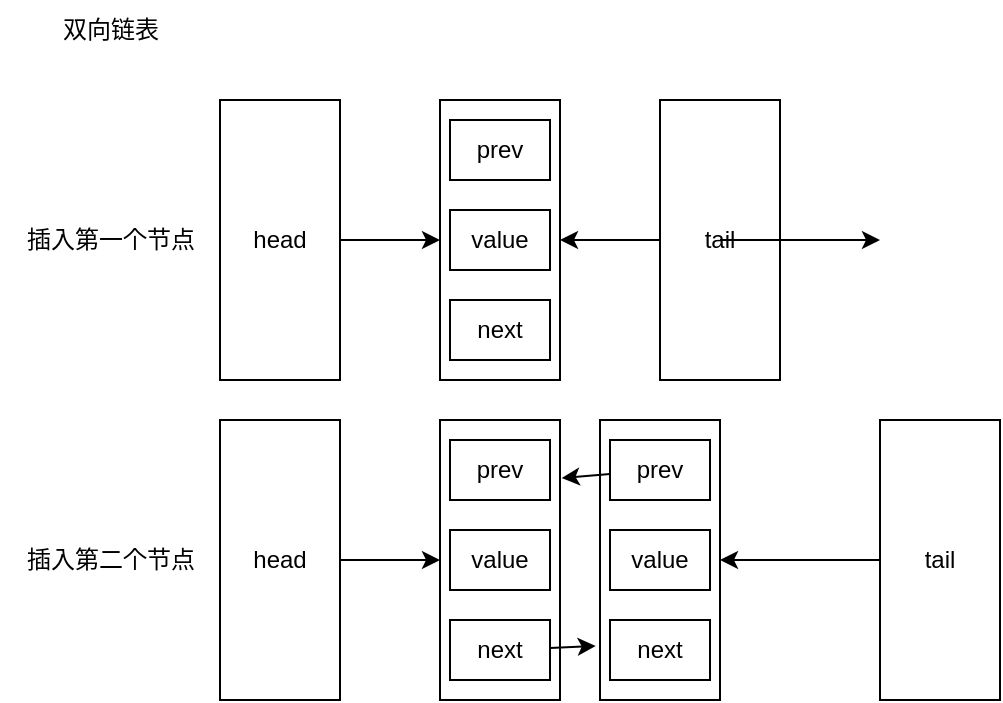 <mxfile>
    <diagram id="GYFiNENpm0uDr7SBlG3o" name="第 1 页">
        <mxGraphModel dx="707" dy="327" grid="1" gridSize="10" guides="1" tooltips="1" connect="1" arrows="1" fold="1" page="1" pageScale="1" pageWidth="827" pageHeight="1169" math="0" shadow="0">
            <root>
                <mxCell id="0"/>
                <mxCell id="1" parent="0"/>
                <mxCell id="9" style="edgeStyle=none;html=1;entryX=0;entryY=0.5;entryDx=0;entryDy=0;" parent="1" source="2" target="3" edge="1">
                    <mxGeometry relative="1" as="geometry"/>
                </mxCell>
                <mxCell id="2" value="head" style="rounded=0;whiteSpace=wrap;html=1;" parent="1" vertex="1">
                    <mxGeometry x="110" y="100" width="60" height="140" as="geometry"/>
                </mxCell>
                <mxCell id="3" value="" style="rounded=0;whiteSpace=wrap;html=1;" parent="1" vertex="1">
                    <mxGeometry x="220" y="100" width="60" height="140" as="geometry"/>
                </mxCell>
                <mxCell id="4" value="prev" style="rounded=0;whiteSpace=wrap;html=1;" parent="1" vertex="1">
                    <mxGeometry x="225" y="110" width="50" height="30" as="geometry"/>
                </mxCell>
                <mxCell id="6" value="value" style="rounded=0;whiteSpace=wrap;html=1;" parent="1" vertex="1">
                    <mxGeometry x="225" y="155" width="50" height="30" as="geometry"/>
                </mxCell>
                <mxCell id="7" value="next" style="rounded=0;whiteSpace=wrap;html=1;" parent="1" vertex="1">
                    <mxGeometry x="225" y="200" width="50" height="30" as="geometry"/>
                </mxCell>
                <mxCell id="10" style="edgeStyle=none;html=1;entryX=1;entryY=0.5;entryDx=0;entryDy=0;" parent="1" source="8" target="3" edge="1">
                    <mxGeometry relative="1" as="geometry"/>
                </mxCell>
                <mxCell id="8" value="tail" style="rounded=0;whiteSpace=wrap;html=1;" parent="1" vertex="1">
                    <mxGeometry x="330" y="100" width="60" height="140" as="geometry"/>
                </mxCell>
                <mxCell id="11" style="edgeStyle=none;html=1;entryX=0;entryY=0.5;entryDx=0;entryDy=0;" parent="1" source="12" target="13" edge="1">
                    <mxGeometry relative="1" as="geometry"/>
                </mxCell>
                <mxCell id="12" value="head" style="rounded=0;whiteSpace=wrap;html=1;" parent="1" vertex="1">
                    <mxGeometry x="110" y="260" width="60" height="140" as="geometry"/>
                </mxCell>
                <mxCell id="13" value="" style="rounded=0;whiteSpace=wrap;html=1;" parent="1" vertex="1">
                    <mxGeometry x="220" y="260" width="60" height="140" as="geometry"/>
                </mxCell>
                <mxCell id="14" value="prev" style="rounded=0;whiteSpace=wrap;html=1;" parent="1" vertex="1">
                    <mxGeometry x="225" y="270" width="50" height="30" as="geometry"/>
                </mxCell>
                <mxCell id="15" value="value" style="rounded=0;whiteSpace=wrap;html=1;" parent="1" vertex="1">
                    <mxGeometry x="225" y="315" width="50" height="30" as="geometry"/>
                </mxCell>
                <mxCell id="24" style="edgeStyle=none;html=1;entryX=-0.036;entryY=0.807;entryDx=0;entryDy=0;entryPerimeter=0;" parent="1" source="16" target="19" edge="1">
                    <mxGeometry relative="1" as="geometry"/>
                </mxCell>
                <mxCell id="16" value="next" style="rounded=0;whiteSpace=wrap;html=1;" parent="1" vertex="1">
                    <mxGeometry x="225" y="360" width="50" height="30" as="geometry"/>
                </mxCell>
                <mxCell id="25" style="edgeStyle=none;html=1;entryX=1;entryY=0.5;entryDx=0;entryDy=0;" parent="1" source="18" target="19" edge="1">
                    <mxGeometry relative="1" as="geometry"/>
                </mxCell>
                <mxCell id="18" value="tail" style="rounded=0;whiteSpace=wrap;html=1;" parent="1" vertex="1">
                    <mxGeometry x="440" y="260" width="60" height="140" as="geometry"/>
                </mxCell>
                <mxCell id="19" value="" style="rounded=0;whiteSpace=wrap;html=1;" parent="1" vertex="1">
                    <mxGeometry x="300" y="260" width="60" height="140" as="geometry"/>
                </mxCell>
                <mxCell id="23" style="edgeStyle=none;html=1;entryX=1.014;entryY=0.207;entryDx=0;entryDy=0;entryPerimeter=0;" parent="1" source="20" target="13" edge="1">
                    <mxGeometry relative="1" as="geometry"/>
                </mxCell>
                <mxCell id="20" value="prev" style="rounded=0;whiteSpace=wrap;html=1;" parent="1" vertex="1">
                    <mxGeometry x="305" y="270" width="50" height="30" as="geometry"/>
                </mxCell>
                <mxCell id="21" value="value" style="rounded=0;whiteSpace=wrap;html=1;" parent="1" vertex="1">
                    <mxGeometry x="305" y="315" width="50" height="30" as="geometry"/>
                </mxCell>
                <mxCell id="22" value="next" style="rounded=0;whiteSpace=wrap;html=1;" parent="1" vertex="1">
                    <mxGeometry x="305" y="360" width="50" height="30" as="geometry"/>
                </mxCell>
                <mxCell id="26" value="插入第一个节点" style="text;html=1;align=center;verticalAlign=middle;resizable=0;points=[];autosize=1;strokeColor=none;fillColor=none;" parent="1" vertex="1">
                    <mxGeometry y="155" width="110" height="30" as="geometry"/>
                </mxCell>
                <mxCell id="27" value="双向链表" style="text;html=1;align=center;verticalAlign=middle;resizable=0;points=[];autosize=1;strokeColor=none;fillColor=none;" parent="1" vertex="1">
                    <mxGeometry x="20" y="50" width="70" height="30" as="geometry"/>
                </mxCell>
                <mxCell id="28" value="插入第二个节点" style="text;html=1;align=center;verticalAlign=middle;resizable=0;points=[];autosize=1;strokeColor=none;fillColor=none;" parent="1" vertex="1">
                    <mxGeometry y="315" width="110" height="30" as="geometry"/>
                </mxCell>
                <mxCell id="29" value="" style="edgeStyle=none;orthogonalLoop=1;jettySize=auto;html=1;" edge="1" parent="1">
                    <mxGeometry width="80" relative="1" as="geometry">
                        <mxPoint x="360" y="170" as="sourcePoint"/>
                        <mxPoint x="440" y="170" as="targetPoint"/>
                        <Array as="points"/>
                    </mxGeometry>
                </mxCell>
            </root>
        </mxGraphModel>
    </diagram>
</mxfile>
